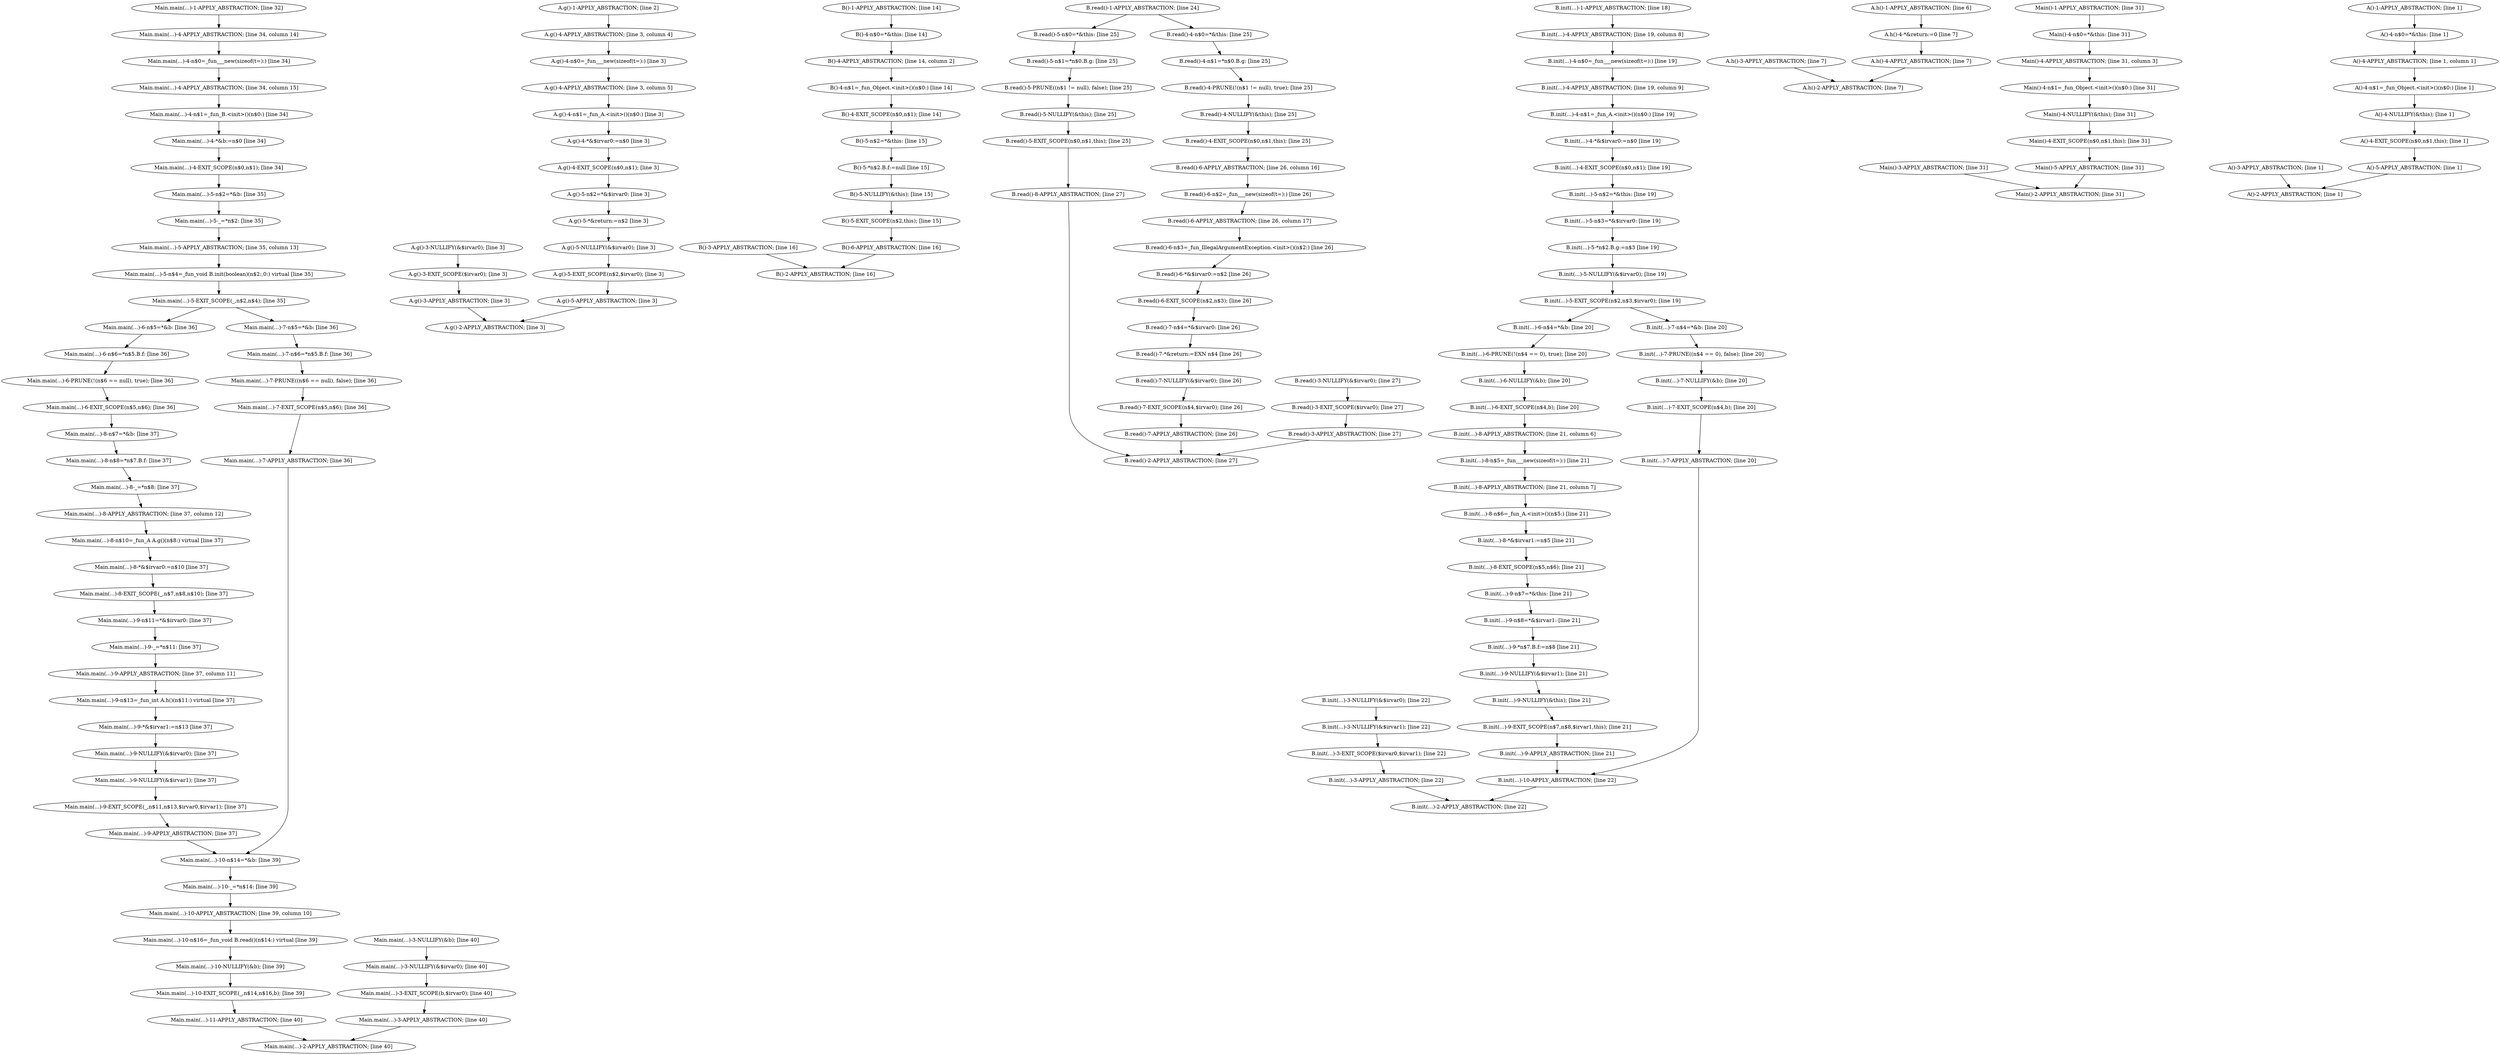 digraph G {
  "Main.main(...)-3-APPLY_ABSTRACTION; [line 40]";
  "Main.main(...)-8-_=*n$8: [line 37]";
  "Main.main(...)-9-n$11=*&$irvar0: [line 37]";
  "Main.main(...)-4-n$0=_fun___new(sizeof(t=):) [line 34]";
  "A.g()-5-NULLIFY(&$irvar0); [line 3]";
  "A.g()-4-n$0=_fun___new(sizeof(t=):) [line 3]";
  "A.g()-4-APPLY_ABSTRACTION; [line 3, column 4]";
  "B()-6-APPLY_ABSTRACTION; [line 16]";
  "B.read()-4-PRUNE(!(n$1 != null), true); [line 25]";
  "B.init(...)-7-EXIT_SCOPE(n$4,b); [line 20]";
  "A.g()-3-APPLY_ABSTRACTION; [line 3]";
  "A.g()-4-*&$irvar0:=n$0 [line 3]";
  "B.read()-5-NULLIFY(&this); [line 25]";
  "B.init(...)-4-EXIT_SCOPE(n$0,n$1); [line 19]";
  "B.init(...)-3-EXIT_SCOPE($irvar0,$irvar1); [line 22]";
  "B.read()-8-APPLY_ABSTRACTION; [line 27]";
  "Main.main(...)-7-EXIT_SCOPE(n$5,n$6); [line 36]";
  "B.init(...)-6-n$4=*&b: [line 20]";
  "Main.main(...)-10-_=*n$14: [line 39]";
  "B.init(...)-4-n$1=_fun_A.<init>()(n$0:) [line 19]";
  "A.h()-4-*&return:=0 [line 7]";
  "B.read()-2-APPLY_ABSTRACTION; [line 27]";
  "Main.main(...)-7-APPLY_ABSTRACTION; [line 36]";
  "Main.main(...)-3-NULLIFY(&b); [line 40]";
  "Main.main(...)-3-EXIT_SCOPE(b,$irvar0); [line 40]";
  "Main()-4-n$0=*&this: [line 31]";
  "B()-2-APPLY_ABSTRACTION; [line 16]";
  "B.init(...)-9-APPLY_ABSTRACTION; [line 21]";
  "A.g()-2-APPLY_ABSTRACTION; [line 3]";
  "B.read()-7-n$4=*&$irvar0: [line 26]";
  "B.init(...)-7-NULLIFY(&b); [line 20]";
  "B.init(...)-10-APPLY_ABSTRACTION; [line 22]";
  "A()-4-NULLIFY(&this); [line 1]";
  "B.init(...)-4-n$0=_fun___new(sizeof(t=):) [line 19]";
  "B.init(...)-3-NULLIFY(&$irvar0); [line 22]";
  "A.h()-4-APPLY_ABSTRACTION; [line 7]";
  "Main.main(...)-4-EXIT_SCOPE(n$0,n$1); [line 34]";
  "B.init(...)-8-*&$irvar1:=n$5 [line 21]";
  "Main()-3-APPLY_ABSTRACTION; [line 31]";
  "B.init(...)-9-NULLIFY(&this); [line 21]";
  "B.read()-6-APPLY_ABSTRACTION; [line 26, column 16]";
  "A.g()-5-EXIT_SCOPE(n$2,$irvar0); [line 3]";
  "B.init(...)-7-APPLY_ABSTRACTION; [line 20]";
  "Main.main(...)-4-APPLY_ABSTRACTION; [line 34, column 14]";
  "B.read()-6-n$3=_fun_IllegalArgumentException.<init>()(n$2:) [line 26]";
  "Main.main(...)-9-NULLIFY(&$irvar1); [line 37]";
  "Main()-5-APPLY_ABSTRACTION; [line 31]";
  "B.init(...)-9-*n$7.B.f:=n$8 [line 21]";
  "B.init(...)-2-APPLY_ABSTRACTION; [line 22]";
  "B()-5-*n$2.B.f:=null [line 15]";
  "B.read()-4-EXIT_SCOPE(n$0,n$1,this); [line 25]";
  "B.read()-5-PRUNE((n$1 != null), false); [line 25]";
  "B()-3-APPLY_ABSTRACTION; [line 16]";
  "B()-5-NULLIFY(&this); [line 15]";
  "B.read()-7-*&return:=EXN n$4 [line 26]";
  "Main.main(...)-7-PRUNE((n$6 == null), false); [line 36]";
  "Main.main(...)-10-n$16=_fun_void B.read()(n$14:) virtual [line 39]";
  "Main.main(...)-5-EXIT_SCOPE(_,n$2,n$4); [line 35]";
  "Main.main(...)-5-n$4=_fun_void B.init(boolean)(n$2:,0:) virtual [line 35]";
  "B.init(...)-5-n$2=*&this: [line 19]";
  "A()-4-APPLY_ABSTRACTION; [line 1, column 1]";
  "B.init(...)-4-APPLY_ABSTRACTION; [line 19, column 8]";
  "Main.main(...)-8-APPLY_ABSTRACTION; [line 37, column 12]";
  "A.g()-4-APPLY_ABSTRACTION; [line 3, column 5]";
  "Main.main(...)-3-NULLIFY(&$irvar0); [line 40]";
  "B.init(...)-9-n$8=*&$irvar1: [line 21]";
  "A()-2-APPLY_ABSTRACTION; [line 1]";
  "B.init(...)-7-n$4=*&b: [line 20]";
  "B()-4-EXIT_SCOPE(n$0,n$1); [line 14]";
  "Main.main(...)-6-n$5=*&b: [line 36]";
  "Main.main(...)-9-APPLY_ABSTRACTION; [line 37, column 11]";
  "B.init(...)-8-n$6=_fun_A.<init>()(n$5:) [line 21]";
  "A.g()-5-n$2=*&$irvar0: [line 3]";
  "Main.main(...)-9-_=*n$11: [line 37]";
  "Main.main(...)-9-APPLY_ABSTRACTION; [line 37]";
  "A.g()-4-EXIT_SCOPE(n$0,n$1); [line 3]";
  "Main()-4-APPLY_ABSTRACTION; [line 31, column 3]";
  "Main()-4-NULLIFY(&this); [line 31]";
  "B.read()-5-n$0=*&this: [line 25]";
  "B()-5-EXIT_SCOPE(n$2,this); [line 15]";
  "B.read()-4-n$0=*&this: [line 25]";
  "A.h()-1-APPLY_ABSTRACTION; [line 6]";
  "A.g()-5-*&return:=n$2 [line 3]";
  "B.init(...)-5-NULLIFY(&$irvar0); [line 19]";
  "B.read()-6-*&$irvar0:=n$2 [line 26]";
  "Main.main(...)-8-*&$irvar0:=n$10 [line 37]";
  "Main.main(...)-8-n$7=*&b: [line 37]";
  "A.h()-2-APPLY_ABSTRACTION; [line 7]";
  "B()-5-n$2=*&this: [line 15]";
  "A()-4-EXIT_SCOPE(n$0,n$1,this); [line 1]";
  "A.g()-3-EXIT_SCOPE($irvar0); [line 3]";
  "Main.main(...)-8-n$10=_fun_A A.g()(n$8:) virtual [line 37]";
  "A()-5-APPLY_ABSTRACTION; [line 1]";
  "B.read()-6-EXIT_SCOPE(n$2,n$3); [line 26]";
  "A()-4-n$0=*&this: [line 1]";
  "Main.main(...)-8-n$8=*n$7.B.f: [line 37]";
  "B.init(...)-1-APPLY_ABSTRACTION; [line 18]";
  "Main.main(...)-8-EXIT_SCOPE(_,n$7,n$8,n$10); [line 37]";
  "B.init(...)-5-*n$2.B.g:=n$3 [line 19]";
  "Main.main(...)-9-EXIT_SCOPE(_,n$11,n$13,$irvar0,$irvar1); [line 37]";
  "Main.main(...)-9-*&$irvar1:=n$13 [line 37]";
  "B.init(...)-3-APPLY_ABSTRACTION; [line 22]";
  "B.init(...)-4-APPLY_ABSTRACTION; [line 19, column 9]";
  "B.init(...)-5-EXIT_SCOPE(n$2,n$3,$irvar0); [line 19]";
  "B()-4-APPLY_ABSTRACTION; [line 14, column 2]";
  "B.read()-5-EXIT_SCOPE(n$0,n$1,this); [line 25]";
  "B.init(...)-9-NULLIFY(&$irvar1); [line 21]";
  "A.g()-1-APPLY_ABSTRACTION; [line 2]";
  "B.init(...)-4-*&$irvar0:=n$0 [line 19]";
  "B.read()-7-EXIT_SCOPE(n$4,$irvar0); [line 26]";
  "Main.main(...)-6-n$6=*n$5.B.f: [line 36]";
  "Main.main(...)-7-n$5=*&b: [line 36]";
  "Main.main(...)-11-APPLY_ABSTRACTION; [line 40]";
  "B()-4-n$0=*&this: [line 14]";
  "Main.main(...)-6-PRUNE(!(n$6 == null), true); [line 36]";
  "B()-4-n$1=_fun_Object.<init>()(n$0:) [line 14]";
  "B.init(...)-8-APPLY_ABSTRACTION; [line 21, column 7]";
  "Main()-1-APPLY_ABSTRACTION; [line 31]";
  "B.read()-6-n$2=_fun___new(sizeof(t=):) [line 26]";
  "Main.main(...)-5-_=*n$2: [line 35]";
  "Main.main(...)-9-n$13=_fun_int A.h()(n$11:) virtual [line 37]";
  "A()-4-n$1=_fun_Object.<init>()(n$0:) [line 1]";
  "B.init(...)-8-n$5=_fun___new(sizeof(t=):) [line 21]";
  "Main()-4-EXIT_SCOPE(n$0,n$1,this); [line 31]";
  "B()-1-APPLY_ABSTRACTION; [line 14]";
  "B.read()-7-NULLIFY(&$irvar0); [line 26]";
  "Main.main(...)-9-NULLIFY(&$irvar0); [line 37]";
  "Main.main(...)-10-EXIT_SCOPE(_,n$14,n$16,b); [line 39]";
  "B.init(...)-7-PRUNE((n$4 == 0), false); [line 20]";
  "B.read()-7-APPLY_ABSTRACTION; [line 26]";
  "Main.main(...)-4-APPLY_ABSTRACTION; [line 34, column 15]";
  "Main.main(...)-10-NULLIFY(&b); [line 39]";
  "B.read()-3-NULLIFY(&$irvar0); [line 27]";
  "Main.main(...)-4-*&b:=n$0 [line 34]";
  "Main.main(...)-10-APPLY_ABSTRACTION; [line 39, column 10]";
  "B.init(...)-5-n$3=*&$irvar0: [line 19]";
  "B.init(...)-8-EXIT_SCOPE(n$5,n$6); [line 21]";
  "Main.main(...)-7-n$6=*n$5.B.f: [line 36]";
  "A.g()-4-n$1=_fun_A.<init>()(n$0:) [line 3]";
  "A.h()-3-APPLY_ABSTRACTION; [line 7]";
  "Main.main(...)-5-n$2=*&b: [line 35]";
  "B.init(...)-6-NULLIFY(&b); [line 20]";
  "B.read()-3-EXIT_SCOPE($irvar0); [line 27]";
  "B.init(...)-6-PRUNE(!(n$4 == 0), true); [line 20]";
  "Main()-2-APPLY_ABSTRACTION; [line 31]";
  "B.read()-6-APPLY_ABSTRACTION; [line 26, column 17]";
  "B.init(...)-6-EXIT_SCOPE(n$4,b); [line 20]";
  "Main.main(...)-4-n$1=_fun_B.<init>()(n$0:) [line 34]";
  "B.init(...)-9-EXIT_SCOPE(n$7,n$8,$irvar1,this); [line 21]";
  "Main.main(...)-2-APPLY_ABSTRACTION; [line 40]";
  "B.init(...)-3-NULLIFY(&$irvar1); [line 22]";
  "B.init(...)-9-n$7=*&this: [line 21]";
  "A.g()-3-NULLIFY(&$irvar0); [line 3]";
  "A()-1-APPLY_ABSTRACTION; [line 1]";
  "B.read()-4-NULLIFY(&this); [line 25]";
  "B.read()-5-n$1=*n$0.B.g: [line 25]";
  "Main()-4-n$1=_fun_Object.<init>()(n$0:) [line 31]";
  "B.read()-3-APPLY_ABSTRACTION; [line 27]";
  "Main.main(...)-6-EXIT_SCOPE(n$5,n$6); [line 36]";
  "A()-3-APPLY_ABSTRACTION; [line 1]";
  "B.read()-4-n$1=*n$0.B.g: [line 25]";
  "Main.main(...)-1-APPLY_ABSTRACTION; [line 32]";
  "A.g()-5-APPLY_ABSTRACTION; [line 3]";
  "Main.main(...)-10-n$14=*&b: [line 39]";
  "B.init(...)-8-APPLY_ABSTRACTION; [line 21, column 6]";
  "B.read()-1-APPLY_ABSTRACTION; [line 24]";
  "Main.main(...)-5-APPLY_ABSTRACTION; [line 35, column 13]";
  
  
  "Main.main(...)-3-APPLY_ABSTRACTION; [line 40]" -> "Main.main(...)-2-APPLY_ABSTRACTION; [line 40]";
  "Main.main(...)-8-_=*n$8: [line 37]" -> "Main.main(...)-8-APPLY_ABSTRACTION; [line 37, column 12]";
  "Main.main(...)-9-n$11=*&$irvar0: [line 37]" -> "Main.main(...)-9-_=*n$11: [line 37]";
  "Main.main(...)-4-n$0=_fun___new(sizeof(t=):) [line 34]" -> "Main.main(...)-4-APPLY_ABSTRACTION; [line 34, column 15]";
  "A.g()-5-NULLIFY(&$irvar0); [line 3]" -> "A.g()-5-EXIT_SCOPE(n$2,$irvar0); [line 3]";
  "A.g()-4-n$0=_fun___new(sizeof(t=):) [line 3]" -> "A.g()-4-APPLY_ABSTRACTION; [line 3, column 5]";
  "A.g()-4-APPLY_ABSTRACTION; [line 3, column 4]" -> "A.g()-4-n$0=_fun___new(sizeof(t=):) [line 3]";
  "B()-6-APPLY_ABSTRACTION; [line 16]" -> "B()-2-APPLY_ABSTRACTION; [line 16]";
  "B.read()-4-PRUNE(!(n$1 != null), true); [line 25]" -> "B.read()-4-NULLIFY(&this); [line 25]";
  "B.init(...)-7-EXIT_SCOPE(n$4,b); [line 20]" -> "B.init(...)-7-APPLY_ABSTRACTION; [line 20]";
  "A.g()-3-APPLY_ABSTRACTION; [line 3]" -> "A.g()-2-APPLY_ABSTRACTION; [line 3]";
  "A.g()-4-*&$irvar0:=n$0 [line 3]" -> "A.g()-4-EXIT_SCOPE(n$0,n$1); [line 3]";
  "B.read()-5-NULLIFY(&this); [line 25]" -> "B.read()-5-EXIT_SCOPE(n$0,n$1,this); [line 25]";
  "B.init(...)-4-EXIT_SCOPE(n$0,n$1); [line 19]" -> "B.init(...)-5-n$2=*&this: [line 19]";
  "B.init(...)-3-EXIT_SCOPE($irvar0,$irvar1); [line 22]" -> "B.init(...)-3-APPLY_ABSTRACTION; [line 22]";
  "B.read()-8-APPLY_ABSTRACTION; [line 27]" -> "B.read()-2-APPLY_ABSTRACTION; [line 27]";
  "Main.main(...)-7-EXIT_SCOPE(n$5,n$6); [line 36]" -> "Main.main(...)-7-APPLY_ABSTRACTION; [line 36]";
  "B.init(...)-6-n$4=*&b: [line 20]" -> "B.init(...)-6-PRUNE(!(n$4 == 0), true); [line 20]";
  "Main.main(...)-10-_=*n$14: [line 39]" -> "Main.main(...)-10-APPLY_ABSTRACTION; [line 39, column 10]";
  "B.init(...)-4-n$1=_fun_A.<init>()(n$0:) [line 19]" -> "B.init(...)-4-*&$irvar0:=n$0 [line 19]";
  "A.h()-4-*&return:=0 [line 7]" -> "A.h()-4-APPLY_ABSTRACTION; [line 7]";
  "Main.main(...)-7-APPLY_ABSTRACTION; [line 36]" -> "Main.main(...)-10-n$14=*&b: [line 39]";
  "Main.main(...)-3-NULLIFY(&b); [line 40]" -> "Main.main(...)-3-NULLIFY(&$irvar0); [line 40]";
  "Main.main(...)-3-EXIT_SCOPE(b,$irvar0); [line 40]" -> "Main.main(...)-3-APPLY_ABSTRACTION; [line 40]";
  "Main()-4-n$0=*&this: [line 31]" -> "Main()-4-APPLY_ABSTRACTION; [line 31, column 3]";
  "B.init(...)-9-APPLY_ABSTRACTION; [line 21]" -> "B.init(...)-10-APPLY_ABSTRACTION; [line 22]";
  "B.read()-7-n$4=*&$irvar0: [line 26]" -> "B.read()-7-*&return:=EXN n$4 [line 26]";
  "B.init(...)-7-NULLIFY(&b); [line 20]" -> "B.init(...)-7-EXIT_SCOPE(n$4,b); [line 20]";
  "B.init(...)-10-APPLY_ABSTRACTION; [line 22]" -> "B.init(...)-2-APPLY_ABSTRACTION; [line 22]";
  "A()-4-NULLIFY(&this); [line 1]" -> "A()-4-EXIT_SCOPE(n$0,n$1,this); [line 1]";
  "B.init(...)-4-n$0=_fun___new(sizeof(t=):) [line 19]" -> "B.init(...)-4-APPLY_ABSTRACTION; [line 19, column 9]";
  "B.init(...)-3-NULLIFY(&$irvar0); [line 22]" -> "B.init(...)-3-NULLIFY(&$irvar1); [line 22]";
  "A.h()-4-APPLY_ABSTRACTION; [line 7]" -> "A.h()-2-APPLY_ABSTRACTION; [line 7]";
  "Main.main(...)-4-EXIT_SCOPE(n$0,n$1); [line 34]" -> "Main.main(...)-5-n$2=*&b: [line 35]";
  "B.init(...)-8-*&$irvar1:=n$5 [line 21]" -> "B.init(...)-8-EXIT_SCOPE(n$5,n$6); [line 21]";
  "Main()-3-APPLY_ABSTRACTION; [line 31]" -> "Main()-2-APPLY_ABSTRACTION; [line 31]";
  "B.init(...)-9-NULLIFY(&this); [line 21]" -> "B.init(...)-9-EXIT_SCOPE(n$7,n$8,$irvar1,this); [line 21]";
  "B.read()-6-APPLY_ABSTRACTION; [line 26, column 16]" -> "B.read()-6-n$2=_fun___new(sizeof(t=):) [line 26]";
  "A.g()-5-EXIT_SCOPE(n$2,$irvar0); [line 3]" -> "A.g()-5-APPLY_ABSTRACTION; [line 3]";
  "B.init(...)-7-APPLY_ABSTRACTION; [line 20]" -> "B.init(...)-10-APPLY_ABSTRACTION; [line 22]";
  "Main.main(...)-4-APPLY_ABSTRACTION; [line 34, column 14]" -> "Main.main(...)-4-n$0=_fun___new(sizeof(t=):) [line 34]";
  "B.read()-6-n$3=_fun_IllegalArgumentException.<init>()(n$2:) [line 26]" -> "B.read()-6-*&$irvar0:=n$2 [line 26]";
  "Main.main(...)-9-NULLIFY(&$irvar1); [line 37]" -> "Main.main(...)-9-EXIT_SCOPE(_,n$11,n$13,$irvar0,$irvar1); [line 37]";
  "Main()-5-APPLY_ABSTRACTION; [line 31]" -> "Main()-2-APPLY_ABSTRACTION; [line 31]";
  "B.init(...)-9-*n$7.B.f:=n$8 [line 21]" -> "B.init(...)-9-NULLIFY(&$irvar1); [line 21]";
  "B()-5-*n$2.B.f:=null [line 15]" -> "B()-5-NULLIFY(&this); [line 15]";
  "B.read()-4-EXIT_SCOPE(n$0,n$1,this); [line 25]" -> "B.read()-6-APPLY_ABSTRACTION; [line 26, column 16]";
  "B.read()-5-PRUNE((n$1 != null), false); [line 25]" -> "B.read()-5-NULLIFY(&this); [line 25]";
  "B()-3-APPLY_ABSTRACTION; [line 16]" -> "B()-2-APPLY_ABSTRACTION; [line 16]";
  "B()-5-NULLIFY(&this); [line 15]" -> "B()-5-EXIT_SCOPE(n$2,this); [line 15]";
  "B.read()-7-*&return:=EXN n$4 [line 26]" -> "B.read()-7-NULLIFY(&$irvar0); [line 26]";
  "Main.main(...)-7-PRUNE((n$6 == null), false); [line 36]" -> "Main.main(...)-7-EXIT_SCOPE(n$5,n$6); [line 36]";
  "Main.main(...)-10-n$16=_fun_void B.read()(n$14:) virtual [line 39]" -> "Main.main(...)-10-NULLIFY(&b); [line 39]";
  "Main.main(...)-5-EXIT_SCOPE(_,n$2,n$4); [line 35]" -> "Main.main(...)-6-n$5=*&b: [line 36]";
  "Main.main(...)-5-EXIT_SCOPE(_,n$2,n$4); [line 35]" -> "Main.main(...)-7-n$5=*&b: [line 36]";
  "Main.main(...)-5-n$4=_fun_void B.init(boolean)(n$2:,0:) virtual [line 35]" -> "Main.main(...)-5-EXIT_SCOPE(_,n$2,n$4); [line 35]";
  "B.init(...)-5-n$2=*&this: [line 19]" -> "B.init(...)-5-n$3=*&$irvar0: [line 19]";
  "A()-4-APPLY_ABSTRACTION; [line 1, column 1]" -> "A()-4-n$1=_fun_Object.<init>()(n$0:) [line 1]";
  "B.init(...)-4-APPLY_ABSTRACTION; [line 19, column 8]" -> "B.init(...)-4-n$0=_fun___new(sizeof(t=):) [line 19]";
  "Main.main(...)-8-APPLY_ABSTRACTION; [line 37, column 12]" -> "Main.main(...)-8-n$10=_fun_A A.g()(n$8:) virtual [line 37]";
  "A.g()-4-APPLY_ABSTRACTION; [line 3, column 5]" -> "A.g()-4-n$1=_fun_A.<init>()(n$0:) [line 3]";
  "Main.main(...)-3-NULLIFY(&$irvar0); [line 40]" -> "Main.main(...)-3-EXIT_SCOPE(b,$irvar0); [line 40]";
  "B.init(...)-9-n$8=*&$irvar1: [line 21]" -> "B.init(...)-9-*n$7.B.f:=n$8 [line 21]";
  "B.init(...)-7-n$4=*&b: [line 20]" -> "B.init(...)-7-PRUNE((n$4 == 0), false); [line 20]";
  "B()-4-EXIT_SCOPE(n$0,n$1); [line 14]" -> "B()-5-n$2=*&this: [line 15]";
  "Main.main(...)-6-n$5=*&b: [line 36]" -> "Main.main(...)-6-n$6=*n$5.B.f: [line 36]";
  "Main.main(...)-9-APPLY_ABSTRACTION; [line 37, column 11]" -> "Main.main(...)-9-n$13=_fun_int A.h()(n$11:) virtual [line 37]";
  "B.init(...)-8-n$6=_fun_A.<init>()(n$5:) [line 21]" -> "B.init(...)-8-*&$irvar1:=n$5 [line 21]";
  "A.g()-5-n$2=*&$irvar0: [line 3]" -> "A.g()-5-*&return:=n$2 [line 3]";
  "Main.main(...)-9-_=*n$11: [line 37]" -> "Main.main(...)-9-APPLY_ABSTRACTION; [line 37, column 11]";
  "Main.main(...)-9-APPLY_ABSTRACTION; [line 37]" -> "Main.main(...)-10-n$14=*&b: [line 39]";
  "A.g()-4-EXIT_SCOPE(n$0,n$1); [line 3]" -> "A.g()-5-n$2=*&$irvar0: [line 3]";
  "Main()-4-APPLY_ABSTRACTION; [line 31, column 3]" -> "Main()-4-n$1=_fun_Object.<init>()(n$0:) [line 31]";
  "Main()-4-NULLIFY(&this); [line 31]" -> "Main()-4-EXIT_SCOPE(n$0,n$1,this); [line 31]";
  "B.read()-5-n$0=*&this: [line 25]" -> "B.read()-5-n$1=*n$0.B.g: [line 25]";
  "B()-5-EXIT_SCOPE(n$2,this); [line 15]" -> "B()-6-APPLY_ABSTRACTION; [line 16]";
  "B.read()-4-n$0=*&this: [line 25]" -> "B.read()-4-n$1=*n$0.B.g: [line 25]";
  "A.h()-1-APPLY_ABSTRACTION; [line 6]" -> "A.h()-4-*&return:=0 [line 7]";
  "A.g()-5-*&return:=n$2 [line 3]" -> "A.g()-5-NULLIFY(&$irvar0); [line 3]";
  "B.init(...)-5-NULLIFY(&$irvar0); [line 19]" -> "B.init(...)-5-EXIT_SCOPE(n$2,n$3,$irvar0); [line 19]";
  "B.read()-6-*&$irvar0:=n$2 [line 26]" -> "B.read()-6-EXIT_SCOPE(n$2,n$3); [line 26]";
  "Main.main(...)-8-*&$irvar0:=n$10 [line 37]" -> "Main.main(...)-8-EXIT_SCOPE(_,n$7,n$8,n$10); [line 37]";
  "Main.main(...)-8-n$7=*&b: [line 37]" -> "Main.main(...)-8-n$8=*n$7.B.f: [line 37]";
  "B()-5-n$2=*&this: [line 15]" -> "B()-5-*n$2.B.f:=null [line 15]";
  "A()-4-EXIT_SCOPE(n$0,n$1,this); [line 1]" -> "A()-5-APPLY_ABSTRACTION; [line 1]";
  "A.g()-3-EXIT_SCOPE($irvar0); [line 3]" -> "A.g()-3-APPLY_ABSTRACTION; [line 3]";
  "Main.main(...)-8-n$10=_fun_A A.g()(n$8:) virtual [line 37]" -> "Main.main(...)-8-*&$irvar0:=n$10 [line 37]";
  "A()-5-APPLY_ABSTRACTION; [line 1]" -> "A()-2-APPLY_ABSTRACTION; [line 1]";
  "B.read()-6-EXIT_SCOPE(n$2,n$3); [line 26]" -> "B.read()-7-n$4=*&$irvar0: [line 26]";
  "A()-4-n$0=*&this: [line 1]" -> "A()-4-APPLY_ABSTRACTION; [line 1, column 1]";
  "Main.main(...)-8-n$8=*n$7.B.f: [line 37]" -> "Main.main(...)-8-_=*n$8: [line 37]";
  "B.init(...)-1-APPLY_ABSTRACTION; [line 18]" -> "B.init(...)-4-APPLY_ABSTRACTION; [line 19, column 8]";
  "Main.main(...)-8-EXIT_SCOPE(_,n$7,n$8,n$10); [line 37]" -> "Main.main(...)-9-n$11=*&$irvar0: [line 37]";
  "B.init(...)-5-*n$2.B.g:=n$3 [line 19]" -> "B.init(...)-5-NULLIFY(&$irvar0); [line 19]";
  "Main.main(...)-9-EXIT_SCOPE(_,n$11,n$13,$irvar0,$irvar1); [line 37]" -> "Main.main(...)-9-APPLY_ABSTRACTION; [line 37]";
  "Main.main(...)-9-*&$irvar1:=n$13 [line 37]" -> "Main.main(...)-9-NULLIFY(&$irvar0); [line 37]";
  "B.init(...)-3-APPLY_ABSTRACTION; [line 22]" -> "B.init(...)-2-APPLY_ABSTRACTION; [line 22]";
  "B.init(...)-4-APPLY_ABSTRACTION; [line 19, column 9]" -> "B.init(...)-4-n$1=_fun_A.<init>()(n$0:) [line 19]";
  "B.init(...)-5-EXIT_SCOPE(n$2,n$3,$irvar0); [line 19]" -> "B.init(...)-6-n$4=*&b: [line 20]";
  "B.init(...)-5-EXIT_SCOPE(n$2,n$3,$irvar0); [line 19]" -> "B.init(...)-7-n$4=*&b: [line 20]";
  "B()-4-APPLY_ABSTRACTION; [line 14, column 2]" -> "B()-4-n$1=_fun_Object.<init>()(n$0:) [line 14]";
  "B.read()-5-EXIT_SCOPE(n$0,n$1,this); [line 25]" -> "B.read()-8-APPLY_ABSTRACTION; [line 27]";
  "B.init(...)-9-NULLIFY(&$irvar1); [line 21]" -> "B.init(...)-9-NULLIFY(&this); [line 21]";
  "A.g()-1-APPLY_ABSTRACTION; [line 2]" -> "A.g()-4-APPLY_ABSTRACTION; [line 3, column 4]";
  "B.init(...)-4-*&$irvar0:=n$0 [line 19]" -> "B.init(...)-4-EXIT_SCOPE(n$0,n$1); [line 19]";
  "B.read()-7-EXIT_SCOPE(n$4,$irvar0); [line 26]" -> "B.read()-7-APPLY_ABSTRACTION; [line 26]";
  "Main.main(...)-6-n$6=*n$5.B.f: [line 36]" -> "Main.main(...)-6-PRUNE(!(n$6 == null), true); [line 36]";
  "Main.main(...)-7-n$5=*&b: [line 36]" -> "Main.main(...)-7-n$6=*n$5.B.f: [line 36]";
  "Main.main(...)-11-APPLY_ABSTRACTION; [line 40]" -> "Main.main(...)-2-APPLY_ABSTRACTION; [line 40]";
  "B()-4-n$0=*&this: [line 14]" -> "B()-4-APPLY_ABSTRACTION; [line 14, column 2]";
  "Main.main(...)-6-PRUNE(!(n$6 == null), true); [line 36]" -> "Main.main(...)-6-EXIT_SCOPE(n$5,n$6); [line 36]";
  "B()-4-n$1=_fun_Object.<init>()(n$0:) [line 14]" -> "B()-4-EXIT_SCOPE(n$0,n$1); [line 14]";
  "B.init(...)-8-APPLY_ABSTRACTION; [line 21, column 7]" -> "B.init(...)-8-n$6=_fun_A.<init>()(n$5:) [line 21]";
  "Main()-1-APPLY_ABSTRACTION; [line 31]" -> "Main()-4-n$0=*&this: [line 31]";
  "B.read()-6-n$2=_fun___new(sizeof(t=):) [line 26]" -> "B.read()-6-APPLY_ABSTRACTION; [line 26, column 17]";
  "Main.main(...)-5-_=*n$2: [line 35]" -> "Main.main(...)-5-APPLY_ABSTRACTION; [line 35, column 13]";
  "Main.main(...)-9-n$13=_fun_int A.h()(n$11:) virtual [line 37]" -> "Main.main(...)-9-*&$irvar1:=n$13 [line 37]";
  "A()-4-n$1=_fun_Object.<init>()(n$0:) [line 1]" -> "A()-4-NULLIFY(&this); [line 1]";
  "B.init(...)-8-n$5=_fun___new(sizeof(t=):) [line 21]" -> "B.init(...)-8-APPLY_ABSTRACTION; [line 21, column 7]";
  "Main()-4-EXIT_SCOPE(n$0,n$1,this); [line 31]" -> "Main()-5-APPLY_ABSTRACTION; [line 31]";
  "B()-1-APPLY_ABSTRACTION; [line 14]" -> "B()-4-n$0=*&this: [line 14]";
  "B.read()-7-NULLIFY(&$irvar0); [line 26]" -> "B.read()-7-EXIT_SCOPE(n$4,$irvar0); [line 26]";
  "Main.main(...)-9-NULLIFY(&$irvar0); [line 37]" -> "Main.main(...)-9-NULLIFY(&$irvar1); [line 37]";
  "Main.main(...)-10-EXIT_SCOPE(_,n$14,n$16,b); [line 39]" -> "Main.main(...)-11-APPLY_ABSTRACTION; [line 40]";
  "B.init(...)-7-PRUNE((n$4 == 0), false); [line 20]" -> "B.init(...)-7-NULLIFY(&b); [line 20]";
  "B.read()-7-APPLY_ABSTRACTION; [line 26]" -> "B.read()-2-APPLY_ABSTRACTION; [line 27]";
  "Main.main(...)-4-APPLY_ABSTRACTION; [line 34, column 15]" -> "Main.main(...)-4-n$1=_fun_B.<init>()(n$0:) [line 34]";
  "Main.main(...)-10-NULLIFY(&b); [line 39]" -> "Main.main(...)-10-EXIT_SCOPE(_,n$14,n$16,b); [line 39]";
  "B.read()-3-NULLIFY(&$irvar0); [line 27]" -> "B.read()-3-EXIT_SCOPE($irvar0); [line 27]";
  "Main.main(...)-4-*&b:=n$0 [line 34]" -> "Main.main(...)-4-EXIT_SCOPE(n$0,n$1); [line 34]";
  "Main.main(...)-10-APPLY_ABSTRACTION; [line 39, column 10]" -> "Main.main(...)-10-n$16=_fun_void B.read()(n$14:) virtual [line 39]";
  "B.init(...)-5-n$3=*&$irvar0: [line 19]" -> "B.init(...)-5-*n$2.B.g:=n$3 [line 19]";
  "B.init(...)-8-EXIT_SCOPE(n$5,n$6); [line 21]" -> "B.init(...)-9-n$7=*&this: [line 21]";
  "Main.main(...)-7-n$6=*n$5.B.f: [line 36]" -> "Main.main(...)-7-PRUNE((n$6 == null), false); [line 36]";
  "A.g()-4-n$1=_fun_A.<init>()(n$0:) [line 3]" -> "A.g()-4-*&$irvar0:=n$0 [line 3]";
  "A.h()-3-APPLY_ABSTRACTION; [line 7]" -> "A.h()-2-APPLY_ABSTRACTION; [line 7]";
  "Main.main(...)-5-n$2=*&b: [line 35]" -> "Main.main(...)-5-_=*n$2: [line 35]";
  "B.init(...)-6-NULLIFY(&b); [line 20]" -> "B.init(...)-6-EXIT_SCOPE(n$4,b); [line 20]";
  "B.read()-3-EXIT_SCOPE($irvar0); [line 27]" -> "B.read()-3-APPLY_ABSTRACTION; [line 27]";
  "B.init(...)-6-PRUNE(!(n$4 == 0), true); [line 20]" -> "B.init(...)-6-NULLIFY(&b); [line 20]";
  "B.read()-6-APPLY_ABSTRACTION; [line 26, column 17]" -> "B.read()-6-n$3=_fun_IllegalArgumentException.<init>()(n$2:) [line 26]";
  "B.init(...)-6-EXIT_SCOPE(n$4,b); [line 20]" -> "B.init(...)-8-APPLY_ABSTRACTION; [line 21, column 6]";
  "Main.main(...)-4-n$1=_fun_B.<init>()(n$0:) [line 34]" -> "Main.main(...)-4-*&b:=n$0 [line 34]";
  "B.init(...)-9-EXIT_SCOPE(n$7,n$8,$irvar1,this); [line 21]" -> "B.init(...)-9-APPLY_ABSTRACTION; [line 21]";
  "B.init(...)-3-NULLIFY(&$irvar1); [line 22]" -> "B.init(...)-3-EXIT_SCOPE($irvar0,$irvar1); [line 22]";
  "B.init(...)-9-n$7=*&this: [line 21]" -> "B.init(...)-9-n$8=*&$irvar1: [line 21]";
  "A.g()-3-NULLIFY(&$irvar0); [line 3]" -> "A.g()-3-EXIT_SCOPE($irvar0); [line 3]";
  "A()-1-APPLY_ABSTRACTION; [line 1]" -> "A()-4-n$0=*&this: [line 1]";
  "B.read()-4-NULLIFY(&this); [line 25]" -> "B.read()-4-EXIT_SCOPE(n$0,n$1,this); [line 25]";
  "B.read()-5-n$1=*n$0.B.g: [line 25]" -> "B.read()-5-PRUNE((n$1 != null), false); [line 25]";
  "Main()-4-n$1=_fun_Object.<init>()(n$0:) [line 31]" -> "Main()-4-NULLIFY(&this); [line 31]";
  "B.read()-3-APPLY_ABSTRACTION; [line 27]" -> "B.read()-2-APPLY_ABSTRACTION; [line 27]";
  "Main.main(...)-6-EXIT_SCOPE(n$5,n$6); [line 36]" -> "Main.main(...)-8-n$7=*&b: [line 37]";
  "A()-3-APPLY_ABSTRACTION; [line 1]" -> "A()-2-APPLY_ABSTRACTION; [line 1]";
  "B.read()-4-n$1=*n$0.B.g: [line 25]" -> "B.read()-4-PRUNE(!(n$1 != null), true); [line 25]";
  "Main.main(...)-1-APPLY_ABSTRACTION; [line 32]" -> "Main.main(...)-4-APPLY_ABSTRACTION; [line 34, column 14]";
  "A.g()-5-APPLY_ABSTRACTION; [line 3]" -> "A.g()-2-APPLY_ABSTRACTION; [line 3]";
  "Main.main(...)-10-n$14=*&b: [line 39]" -> "Main.main(...)-10-_=*n$14: [line 39]";
  "B.init(...)-8-APPLY_ABSTRACTION; [line 21, column 6]" -> "B.init(...)-8-n$5=_fun___new(sizeof(t=):) [line 21]";
  "B.read()-1-APPLY_ABSTRACTION; [line 24]" -> "B.read()-4-n$0=*&this: [line 25]";
  "B.read()-1-APPLY_ABSTRACTION; [line 24]" -> "B.read()-5-n$0=*&this: [line 25]";
  "Main.main(...)-5-APPLY_ABSTRACTION; [line 35, column 13]" -> "Main.main(...)-5-n$4=_fun_void B.init(boolean)(n$2:,0:) virtual [line 35]";
  
  }